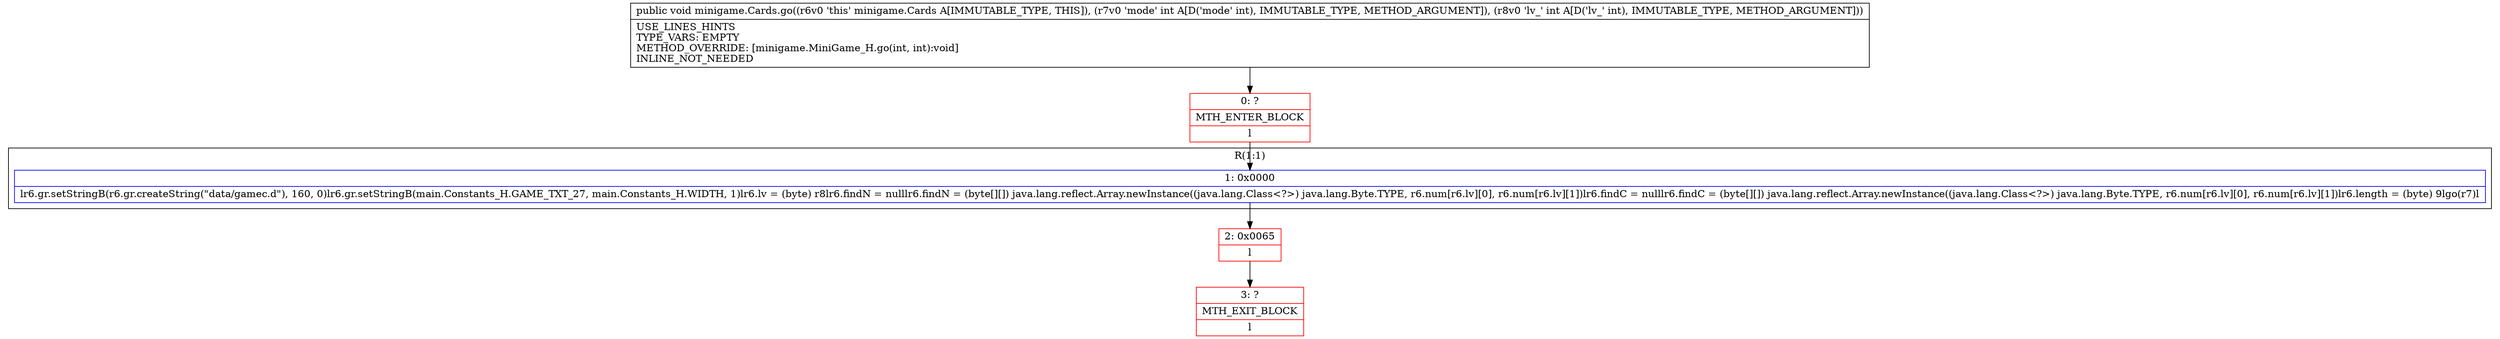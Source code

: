 digraph "CFG forminigame.Cards.go(II)V" {
subgraph cluster_Region_673026588 {
label = "R(1:1)";
node [shape=record,color=blue];
Node_1 [shape=record,label="{1\:\ 0x0000|lr6.gr.setStringB(r6.gr.createString(\"data\/gamec.d\"), 160, 0)lr6.gr.setStringB(main.Constants_H.GAME_TXT_27, main.Constants_H.WIDTH, 1)lr6.lv = (byte) r8lr6.findN = nulllr6.findN = (byte[][]) java.lang.reflect.Array.newInstance((java.lang.Class\<?\>) java.lang.Byte.TYPE, r6.num[r6.lv][0], r6.num[r6.lv][1])lr6.findC = nulllr6.findC = (byte[][]) java.lang.reflect.Array.newInstance((java.lang.Class\<?\>) java.lang.Byte.TYPE, r6.num[r6.lv][0], r6.num[r6.lv][1])lr6.length = (byte) 9lgo(r7)l}"];
}
Node_0 [shape=record,color=red,label="{0\:\ ?|MTH_ENTER_BLOCK\l|l}"];
Node_2 [shape=record,color=red,label="{2\:\ 0x0065|l}"];
Node_3 [shape=record,color=red,label="{3\:\ ?|MTH_EXIT_BLOCK\l|l}"];
MethodNode[shape=record,label="{public void minigame.Cards.go((r6v0 'this' minigame.Cards A[IMMUTABLE_TYPE, THIS]), (r7v0 'mode' int A[D('mode' int), IMMUTABLE_TYPE, METHOD_ARGUMENT]), (r8v0 'lv_' int A[D('lv_' int), IMMUTABLE_TYPE, METHOD_ARGUMENT]))  | USE_LINES_HINTS\lTYPE_VARS: EMPTY\lMETHOD_OVERRIDE: [minigame.MiniGame_H.go(int, int):void]\lINLINE_NOT_NEEDED\l}"];
MethodNode -> Node_0;
Node_1 -> Node_2;
Node_0 -> Node_1;
Node_2 -> Node_3;
}

